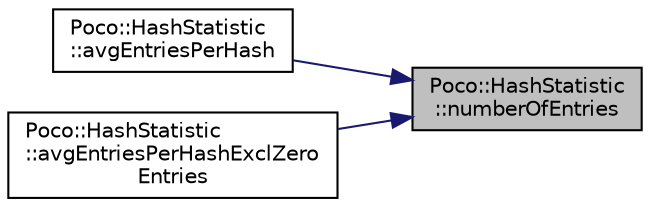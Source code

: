 digraph "Poco::HashStatistic::numberOfEntries"
{
 // LATEX_PDF_SIZE
  edge [fontname="Helvetica",fontsize="10",labelfontname="Helvetica",labelfontsize="10"];
  node [fontname="Helvetica",fontsize="10",shape=record];
  rankdir="RL";
  Node1 [label="Poco::HashStatistic\l::numberOfEntries",height=0.2,width=0.4,color="black", fillcolor="grey75", style="filled", fontcolor="black",tooltip="Returns the maximum number of different hash values possible for the table."];
  Node1 -> Node2 [dir="back",color="midnightblue",fontsize="10",style="solid"];
  Node2 [label="Poco::HashStatistic\l::avgEntriesPerHash",height=0.2,width=0.4,color="black", fillcolor="white", style="filled",URL="$classPoco_1_1HashStatistic.html#a630f4efa988aac37695ca111f9ce701e",tooltip="Returns the number of hash positions that contain no entry."];
  Node1 -> Node3 [dir="back",color="midnightblue",fontsize="10",style="solid"];
  Node3 [label="Poco::HashStatistic\l::avgEntriesPerHashExclZero\lEntries",height=0.2,width=0.4,color="black", fillcolor="white", style="filled",URL="$classPoco_1_1HashStatistic.html#a4a7a37b53e386af3d369c16c08324095",tooltip=" "];
}
